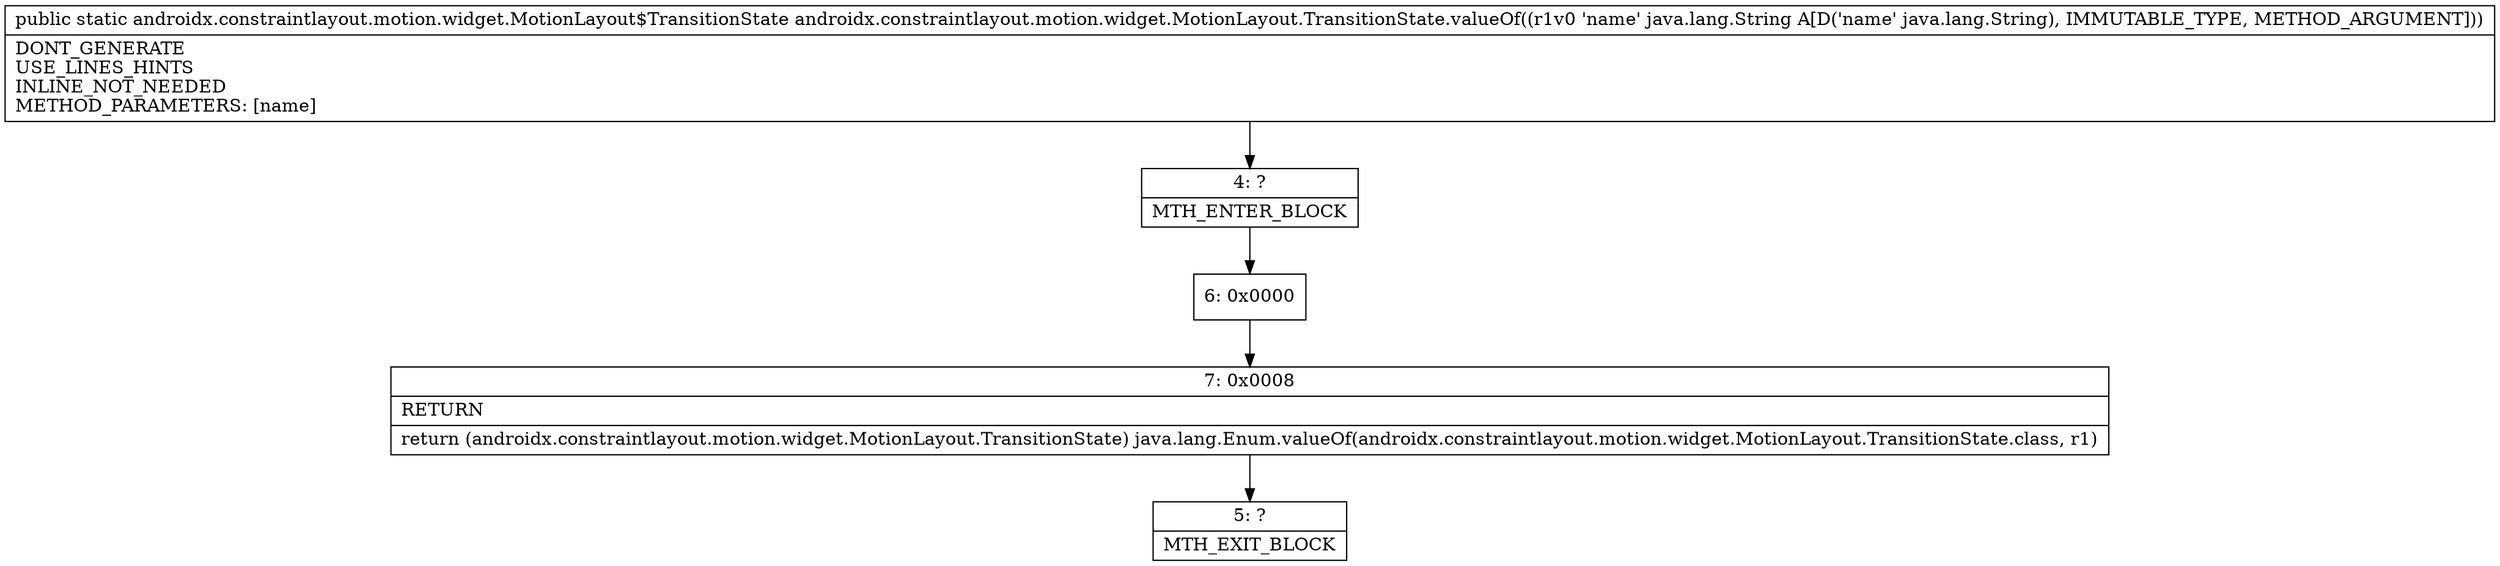 digraph "CFG forandroidx.constraintlayout.motion.widget.MotionLayout.TransitionState.valueOf(Ljava\/lang\/String;)Landroidx\/constraintlayout\/motion\/widget\/MotionLayout$TransitionState;" {
Node_4 [shape=record,label="{4\:\ ?|MTH_ENTER_BLOCK\l}"];
Node_6 [shape=record,label="{6\:\ 0x0000}"];
Node_7 [shape=record,label="{7\:\ 0x0008|RETURN\l|return (androidx.constraintlayout.motion.widget.MotionLayout.TransitionState) java.lang.Enum.valueOf(androidx.constraintlayout.motion.widget.MotionLayout.TransitionState.class, r1)\l}"];
Node_5 [shape=record,label="{5\:\ ?|MTH_EXIT_BLOCK\l}"];
MethodNode[shape=record,label="{public static androidx.constraintlayout.motion.widget.MotionLayout$TransitionState androidx.constraintlayout.motion.widget.MotionLayout.TransitionState.valueOf((r1v0 'name' java.lang.String A[D('name' java.lang.String), IMMUTABLE_TYPE, METHOD_ARGUMENT]))  | DONT_GENERATE\lUSE_LINES_HINTS\lINLINE_NOT_NEEDED\lMETHOD_PARAMETERS: [name]\l}"];
MethodNode -> Node_4;Node_4 -> Node_6;
Node_6 -> Node_7;
Node_7 -> Node_5;
}

